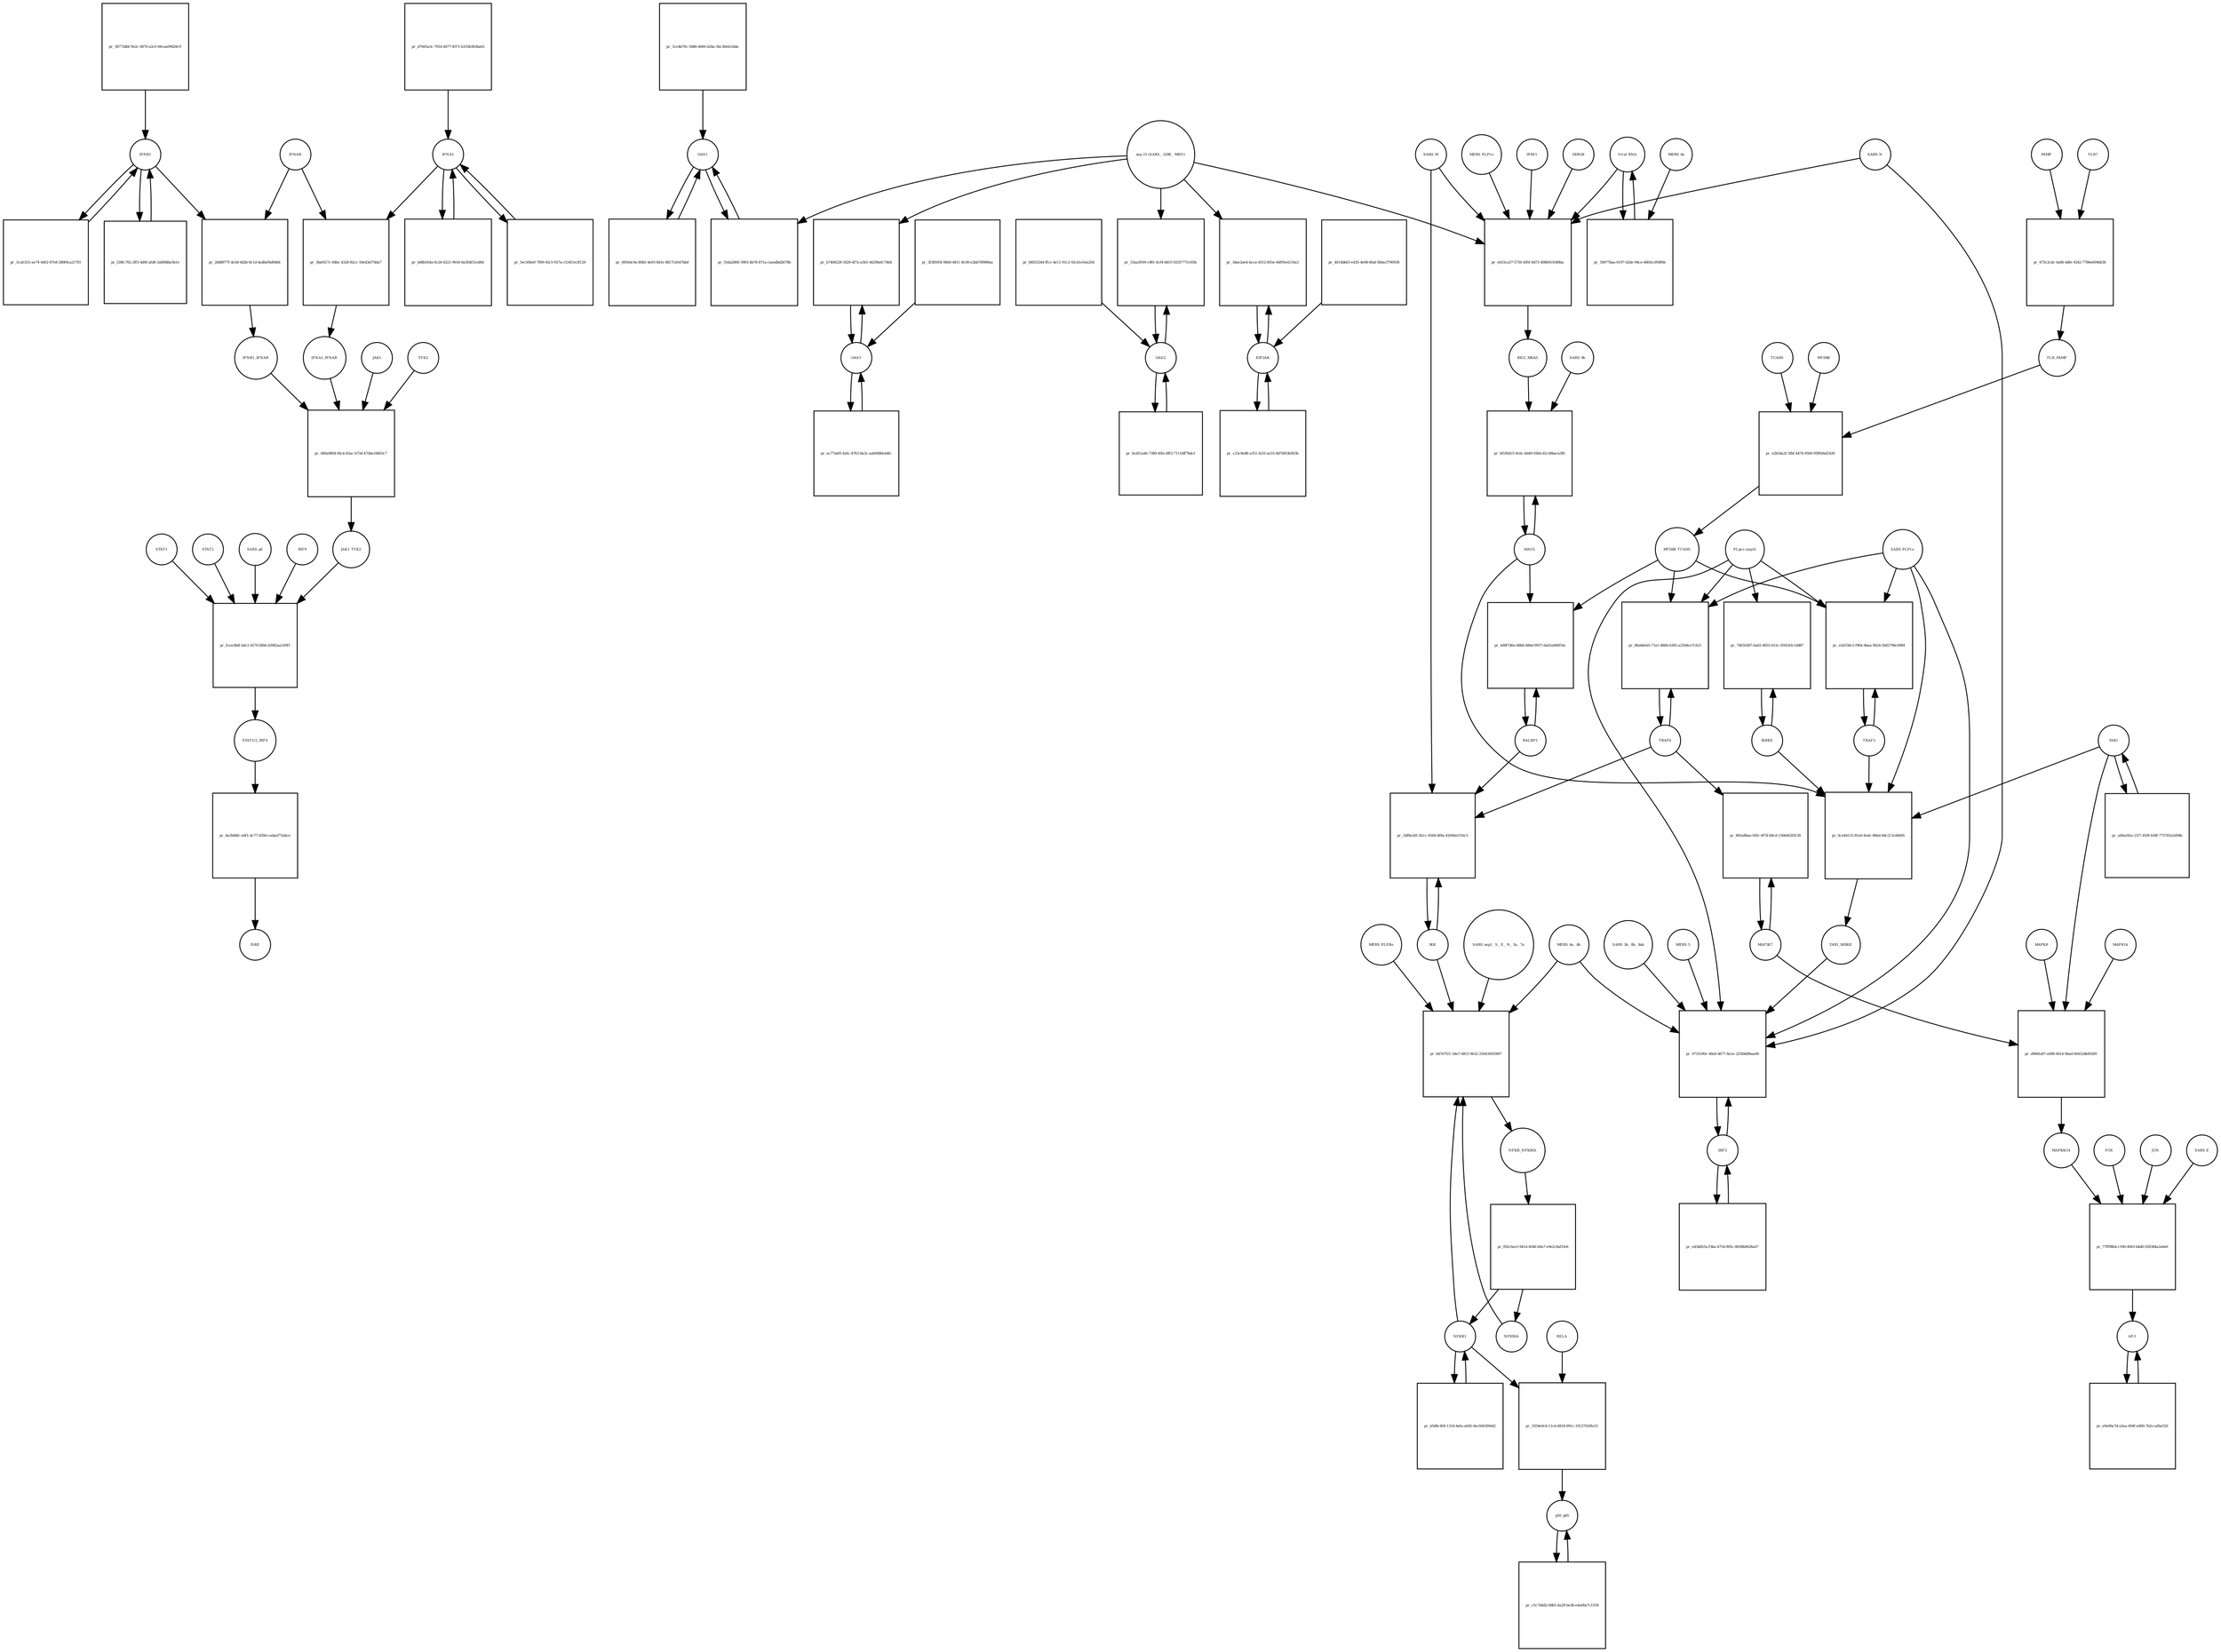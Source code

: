 strict digraph  {
IFNA1 [annotation="urn_miriam_pubmed_17911435|urn_miriam_pubmed_24362405", bipartite=0, cls=macromolecule, fontsize=4, label=IFNA1, shape=circle];
"pr_3baf417c-84bc-4328-82cc-18ed3ef74da7" [annotation="", bipartite=1, cls=process, fontsize=4, label="pr_3baf417c-84bc-4328-82cc-18ed3ef74da7", shape=square];
IFNAR [annotation=urn_miriam_pubmed_31226023, bipartite=0, cls=complex, fontsize=4, label=IFNAR, shape=circle];
IFNA1_IFNAR [annotation=urn_miriam_pubmed_31226023, bipartite=0, cls=complex, fontsize=4, label=IFNA1_IFNAR, shape=circle];
IFNB1 [annotation=urn_miriam_pubmed_24362405, bipartite=0, cls=macromolecule, fontsize=4, label=IFNB1, shape=circle];
"pr_28d8977f-dc0d-4d2b-8c1d-4a4bef4d9484" [annotation="", bipartite=1, cls=process, fontsize=4, label="pr_28d8977f-dc0d-4d2b-8c1d-4a4bef4d9484", shape=square];
IFNB1_IFNAR [annotation=urn_miriam_pubmed_31226023, bipartite=0, cls=complex, fontsize=4, label=IFNB1_IFNAR, shape=circle];
"pr_bd8b164a-6c26-4221-9616-6a504f31ed9d" [annotation="", bipartite=1, cls=process, fontsize=4, label="pr_bd8b164a-6c26-4221-9616-6a504f31ed9d", shape=square];
"pr_3cafcf21-ae74-4402-87e8-280f9ca21781" [annotation="", bipartite=1, cls=process, fontsize=4, label="pr_3cafcf21-ae74-4402-87e8-280f9ca21781", shape=square];
"pr_58772dbf-9e2c-4870-a2c0-66caa09428c9" [annotation="", bipartite=1, cls=process, fontsize=4, label="pr_58772dbf-9e2c-4870-a2c0-66caa09428c9", shape=square];
"pr_f28fc782-2ff3-4d9f-afd8-3a6f84be5b1e" [annotation="", bipartite=1, cls=process, fontsize=4, label="pr_f28fc782-2ff3-4d9f-afd8-3a6f84be5b1e", shape=square];
"pr_d7665a3c-701b-4677-8371-b103b363ba63" [annotation="", bipartite=1, cls=process, fontsize=4, label="pr_d7665a3c-701b-4677-8371-b103b363ba63", shape=square];
"pr_5ec50be0-7f89-45c5-927a-c53451e3f129" [annotation="", bipartite=1, cls=process, fontsize=4, label="pr_5ec50be0-7f89-45c5-927a-c53451e3f129", shape=square];
"STAT1/2_IRF9" [annotation=urn_miriam_pubmed_31226023, bipartite=0, cls=complex, fontsize=4, label="STAT1/2_IRF9", shape=circle];
"pr_be2b6bfc-e6f1-4c77-839d-cadaef73abce" [annotation="", bipartite=1, cls=process, fontsize=4, label="pr_be2b6bfc-e6f1-4c77-839d-cadaef73abce", shape=square];
ISRE [annotation=urn_miriam_pubmed_31226023, bipartite=0, cls=complex, fontsize=4, label=ISRE, shape=circle];
"pr_3ce4b79c-5686-4660-b24a-3bc30efe2dda" [annotation="", bipartite=1, cls=process, fontsize=4, label="pr_3ce4b79c-5686-4660-b24a-3bc30efe2dda", shape=square];
OAS1 [annotation=urn_miriam_pubmed_31226023, bipartite=0, cls=macromolecule, fontsize=4, label=OAS1, shape=circle];
"pr_4614bb63-e435-4e08-86af-fb6acf790938" [annotation="", bipartite=1, cls=process, fontsize=4, label="pr_4614bb63-e435-4e08-86af-fb6acf790938", shape=square];
EIF2AK [annotation=urn_miriam_pubmed_31226023, bipartite=0, cls=macromolecule, fontsize=4, label=EIF2AK, shape=circle];
"pr_69564c9a-80b5-4e93-8d1e-8817cb547bbd" [annotation="", bipartite=1, cls=process, fontsize=4, label="pr_69564c9a-80b5-4e93-8d1e-8817cb547bbd", shape=square];
"pr_c23c9e88-a351-421f-ae55-8d74f03b503b" [annotation="", bipartite=1, cls=process, fontsize=4, label="pr_c23c9e88-a351-421f-ae55-8d74f03b503b", shape=square];
PAMP [annotation="", bipartite=0, cls="simple chemical", fontsize=4, label=PAMP, shape=circle];
"pr_673c2cdc-4a86-4dfe-9242-7786e609d438" [annotation="", bipartite=1, cls=process, fontsize=4, label="pr_673c2cdc-4a86-4dfe-9242-7786e609d438", shape=square];
TLR7 [annotation="", bipartite=0, cls=macromolecule, fontsize=4, label=TLR7, shape=circle];
TLR_PAMP [annotation="", bipartite=0, cls=complex, fontsize=4, label=TLR_PAMP, shape=circle];
TRAF6 [annotation="", bipartite=0, cls=macromolecule, fontsize=4, label=TRAF6, shape=circle];
"pr_86ab6eb5-71a1-486b-b365-a250dce7cb21" [annotation="", bipartite=1, cls=process, fontsize=4, label="pr_86ab6eb5-71a1-486b-b365-a250dce7cb21", shape=square];
MYD88_TCAM1 [annotation="", bipartite=0, cls=complex, fontsize=4, label=MYD88_TCAM1, shape=circle];
"PLpro (nsp3)" [annotation="", bipartite=0, cls=macromolecule, fontsize=4, label="PLpro (nsp3)", shape=circle];
"SARS PLPro" [annotation=urn_miriam_pubmed_31226023, bipartite=0, cls=macromolecule, fontsize=4, label="SARS PLPro", shape=circle];
TAB1 [annotation="", bipartite=0, cls=macromolecule, fontsize=4, label=TAB1, shape=circle];
"pr_afdea92e-21f7-459f-b58f-775783a5d94b" [annotation="", bipartite=1, cls=process, fontsize=4, label="pr_afdea92e-21f7-459f-b58f-775783a5d94b", shape=square];
MAPK8 [annotation="", bipartite=0, cls=macromolecule, fontsize=4, label=MAPK8, shape=circle];
"pr_d966fa87-a088-4614-9bad-66432db49285" [annotation="", bipartite=1, cls=process, fontsize=4, label="pr_d966fa87-a088-4614-9bad-66432db49285", shape=square];
MAPK14 [annotation="", bipartite=0, cls=macromolecule, fontsize=4, label=MAPK14, shape=circle];
"MAPK8/14" [annotation="", bipartite=0, cls=complex, fontsize=4, label="MAPK8/14", shape=circle];
MAP3K7 [annotation="", bipartite=0, cls=macromolecule, fontsize=4, label=MAP3K7, shape=circle];
STAT1 [annotation=urn_miriam_pubmed_31226023, bipartite=0, cls=macromolecule, fontsize=4, label=STAT1, shape=circle];
"pr_fcea38df-bdc2-4270-bfb6-d3982aa100f1" [annotation="", bipartite=1, cls=process, fontsize=4, label="pr_fcea38df-bdc2-4270-bfb6-d3982aa100f1", shape=square];
STAT2 [annotation=urn_miriam_pubmed_31226023, bipartite=0, cls=macromolecule, fontsize=4, label=STAT2, shape=circle];
JAK1_TYK2 [annotation=urn_miriam_pubmed_31226023, bipartite=0, cls=complex, fontsize=4, label=JAK1_TYK2, shape=circle];
"SARS p6" [annotation=urn_miriam_pubmed_31226023, bipartite=0, cls=macromolecule, fontsize=4, label="SARS p6", shape=circle];
IRF9 [annotation=urn_miriam_pubmed_31226023, bipartite=0, cls=macromolecule, fontsize=4, label=IRF9, shape=circle];
JAK1 [annotation=urn_miriam_pubmed_31226023, bipartite=0, cls=macromolecule, fontsize=4, label=JAK1, shape=circle];
"pr_000a9804-f6c4-45ac-b73d-470be16603c7" [annotation="", bipartite=1, cls=process, fontsize=4, label="pr_000a9804-f6c4-45ac-b73d-470be16603c7", shape=square];
TYK2 [annotation=urn_miriam_pubmed_31226023, bipartite=0, cls=macromolecule, fontsize=4, label=TYK2, shape=circle];
"pr_84923244-ffcc-4e11-91c2-92cb1e5ea204" [annotation="", bipartite=1, cls=process, fontsize=4, label="pr_84923244-ffcc-4e11-91c2-92cb1e5ea204", shape=square];
OAS2 [annotation=urn_miriam_pubmed_31226023, bipartite=0, cls=macromolecule, fontsize=4, label=OAS2, shape=circle];
"pr_bcd51a46-7389-45fa-8ff3-71116ff7b4cf" [annotation="", bipartite=1, cls=process, fontsize=4, label="pr_bcd51a46-7389-45fa-8ff3-71116ff7b4cf", shape=square];
"pr_5f38505f-06b0-4811-8c08-e2bb70f989aa" [annotation="", bipartite=1, cls=process, fontsize=4, label="pr_5f38505f-06b0-4811-8c08-e2bb70f989aa", shape=square];
OAS3 [annotation=urn_miriam_pubmed_31226023, bipartite=0, cls=macromolecule, fontsize=4, label=OAS3, shape=circle];
"pr_ec77abf5-fa6c-4763-8a3c-aab9480e44fc" [annotation="", bipartite=1, cls=process, fontsize=4, label="pr_ec77abf5-fa6c-4763-8a3c-aab9480e44fc", shape=square];
TRAF3 [annotation="", bipartite=0, cls=macromolecule, fontsize=4, label=TRAF3, shape=circle];
"pr_e5d334c2-f964-4baa-9b24-5b82798c0984" [annotation="", bipartite=1, cls=process, fontsize=4, label="pr_e5d334c2-f964-4baa-9b24-5b82798c0984", shape=square];
"pr_805a8bae-95fc-4f7d-b9cd-1566462fd138" [annotation="", bipartite=1, cls=process, fontsize=4, label="pr_805a8bae-95fc-4f7d-b9cd-1566462fd138", shape=square];
FOS [annotation="", bipartite=0, cls=macromolecule, fontsize=4, label=FOS, shape=circle];
"pr_77ff98b4-c590-4943-b4d0-030384a2a0e6" [annotation="", bipartite=1, cls=process, fontsize=4, label="pr_77ff98b4-c590-4943-b4d0-030384a2a0e6", shape=square];
JUN [annotation="", bipartite=0, cls=macromolecule, fontsize=4, label=JUN, shape=circle];
"AP-1" [annotation="", bipartite=0, cls=complex, fontsize=4, label="AP-1", shape=circle];
"SARS E" [annotation=urn_miriam_pubmed_31226023, bipartite=0, cls=macromolecule, fontsize=4, label="SARS E", shape=circle];
"pr_e9e06e7d-a5ea-494f-a900-7b2ccafbe526" [annotation="", bipartite=1, cls=process, fontsize=4, label="pr_e9e06e7d-a5ea-494f-a900-7b2ccafbe526", shape=square];
IKK [annotation="", bipartite=0, cls=complex, fontsize=4, label=IKK, shape=circle];
"pr_2df8a3d1-82cc-4564-bf8a-42696a1f16c5" [annotation="", bipartite=1, cls=process, fontsize=4, label="pr_2df8a3d1-82cc-4564-bf8a-42696a1f16c5", shape=square];
RALBP1 [annotation="", bipartite=0, cls=macromolecule, fontsize=4, label=RALBP1, shape=circle];
"SARS M" [annotation=urn_miriam_pubmed_31226023, bipartite=0, cls=macromolecule, fontsize=4, label="SARS M", shape=circle];
NFKB_NFKBIA [annotation="", bipartite=0, cls=complex, fontsize=4, label=NFKB_NFKBIA, shape=circle];
"pr_f82c6ee3-941d-4046-b9a7-e9e2c8af1fe6" [annotation="", bipartite=1, cls=process, fontsize=4, label="pr_f82c6ee3-941d-4046-b9a7-e9e2c8af1fe6", shape=square];
NFKBIA [annotation="", bipartite=0, cls=macromolecule, fontsize=4, label=NFKBIA, shape=circle];
NFKB1 [annotation="", bipartite=0, cls=macromolecule, fontsize=4, label=NFKB1, shape=circle];
"pr_6d747f21-3da7-4815-9b32-2504345f5897" [annotation="", bipartite=1, cls=process, fontsize=4, label="pr_6d747f21-3da7-4815-9b32-2504345f5897", shape=square];
"SARS nsp1_ S_ E_ N_ 3a_ 7a" [annotation=urn_miriam_pubmed_31226023, bipartite=0, cls=macromolecule, fontsize=4, label="SARS nsp1_ S_ E_ N_ 3a_ 7a", shape=circle];
"MERS 4a_ 4b" [annotation="", bipartite=0, cls=macromolecule, fontsize=4, label="MERS 4a_ 4b", shape=circle];
"MERS PLPRo" [annotation="", bipartite=0, cls=macromolecule, fontsize=4, label="MERS PLPRo", shape=circle];
"pr_b5d8c404-1316-4efa-a645-0ec6043f44d2" [annotation="", bipartite=1, cls=process, fontsize=4, label="pr_b5d8c404-1316-4efa-a645-0ec6043f44d2", shape=square];
IKBKE [annotation="", bipartite=0, cls=macromolecule, fontsize=4, label=IKBKE, shape=circle];
"pr_74650287-6ab5-4655-b12c-959243c1dd87" [annotation="", bipartite=1, cls=process, fontsize=4, label="pr_74650287-6ab5-4655-b12c-959243c1dd87", shape=square];
"pr_4ce44115-81e0-4edc-8b6d-9dc213cd4b95" [annotation="", bipartite=1, cls=process, fontsize=4, label="pr_4ce44115-81e0-4edc-8b6d-9dc213cd4b95", shape=square];
TAB1_IKBKE [annotation="", bipartite=0, cls=complex, fontsize=4, label=TAB1_IKBKE, shape=circle];
MAVS [annotation="", bipartite=0, cls=macromolecule, fontsize=4, label=MAVS, shape=circle];
IRF3 [annotation="", bipartite=0, cls=macromolecule, fontsize=4, label=IRF3, shape=circle];
"pr_0716190c-48a9-4677-8a1e-22584d9baa06" [annotation="", bipartite=1, cls=process, fontsize=4, label="pr_0716190c-48a9-4677-8a1e-22584d9baa06", shape=square];
"SARS 3b_ 8b_ 8ab" [annotation=urn_miriam_pubmed_31226023, bipartite=0, cls=macromolecule, fontsize=4, label="SARS 3b_ 8b_ 8ab", shape=circle];
"MERS 5" [annotation="", bipartite=0, cls=macromolecule, fontsize=4, label="MERS 5", shape=circle];
"SARS N" [annotation="", bipartite=0, cls=macromolecule, fontsize=4, label="SARS N", shape=circle];
"pr_e43dd55a-f3ba-4754-895c-8658b0628a47" [annotation="", bipartite=1, cls=process, fontsize=4, label="pr_e43dd55a-f3ba-4754-895c-8658b0628a47", shape=square];
TCAM1 [annotation="", bipartite=0, cls=macromolecule, fontsize=4, label=TCAM1, shape=circle];
"pr_e2b54a2f-5fbf-4474-9569-95ffb9af2420" [annotation="", bipartite=1, cls=process, fontsize=4, label="pr_e2b54a2f-5fbf-4474-9569-95ffb9af2420", shape=square];
MYD88 [annotation=urn_miriam_pubmed_31226023, bipartite=0, cls=macromolecule, fontsize=4, label=MYD88, shape=circle];
"pr_4d0f7d0a-68b0-484d-9937-da02a946f54c" [annotation="", bipartite=1, cls=process, fontsize=4, label="pr_4d0f7d0a-68b0-484d-9937-da02a946f54c", shape=square];
RELA [annotation="", bipartite=0, cls=macromolecule, fontsize=4, label=RELA, shape=circle];
"pr_3354e0c6-11cd-4818-891c-19127020fe23" [annotation="", bipartite=1, cls=process, fontsize=4, label="pr_3354e0c6-11cd-4818-891c-19127020fe23", shape=square];
p50_p65 [annotation="", bipartite=0, cls=complex, fontsize=4, label=p50_p65, shape=circle];
"pr_c5c7d4d2-0db5-4a29-be3b-e4a00a7c1559" [annotation="", bipartite=1, cls=process, fontsize=4, label="pr_c5c7d4d2-0db5-4a29-be3b-e4a00a7c1559", shape=square];
IFIH1 [annotation="", bipartite=0, cls=macromolecule, fontsize=4, label=IFIH1, shape=circle];
"pr_eb15ca37-5750-495f-8d73-408b915049ba" [annotation="", bipartite=1, cls=process, fontsize=4, label="pr_eb15ca37-5750-495f-8d73-408b915049ba", shape=square];
DDX58 [annotation="", bipartite=0, cls=macromolecule, fontsize=4, label=DDX58, shape=circle];
RIG1_MDA5 [annotation="", bipartite=0, cls=complex, fontsize=4, label=RIG1_MDA5, shape=circle];
"Viral RNA" [annotation="", bipartite=0, cls="simple chemical", fontsize=4, label="Viral RNA", shape=circle];
"nsp 15 (SARS_ 229E_ MHV)" [annotation=urn_miriam_pubmed_31226023, bipartite=0, cls=macromolecule, fontsize=4, label="nsp 15 (SARS_ 229E_ MHV)", shape=circle];
"MERS PLPro" [annotation="", bipartite=0, cls=macromolecule, fontsize=4, label="MERS PLPro", shape=circle];
"pr_bf1f6d15-9c0c-4d49-9364-d2c49baca3f6" [annotation="", bipartite=1, cls=process, fontsize=4, label="pr_bf1f6d15-9c0c-4d49-9364-d2c49baca3f6", shape=square];
"SARS 9b" [annotation=urn_miriam_pubmed_31226023, bipartite=0, cls=macromolecule, fontsize=4, label="SARS 9b", shape=circle];
"pr_b7408229-1829-4f7a-a5b1-4629befc74b4" [annotation="", bipartite=1, cls=process, fontsize=4, label="pr_b7408229-1829-4f7a-a5b1-4629befc74b4", shape=square];
"pr_33aa3939-c981-4cf4-8d15-9235777e165b" [annotation="", bipartite=1, cls=process, fontsize=4, label="pr_33aa3939-c981-4cf4-8d15-9235777e165b", shape=square];
"pr_55da2860-3993-4b78-871a-caeadbd2678b" [annotation="", bipartite=1, cls=process, fontsize=4, label="pr_55da2860-3993-4b78-871a-caeadbd2678b", shape=square];
"pr_3dae2ae4-bcca-4512-855e-46f05e4110a3" [annotation="", bipartite=1, cls=process, fontsize=4, label="pr_3dae2ae4-bcca-4512-855e-46f05e4110a3", shape=square];
"pr_30977baa-6197-42de-94ce-d6041cf69f6b" [annotation="", bipartite=1, cls=process, fontsize=4, label="pr_30977baa-6197-42de-94ce-d6041cf69f6b", shape=square];
"MERS 4a" [annotation="", bipartite=0, cls=macromolecule, fontsize=4, label="MERS 4a", shape=circle];
IFNA1 -> "pr_3baf417c-84bc-4328-82cc-18ed3ef74da7"  [annotation="", interaction_type=consumption];
IFNA1 -> "pr_bd8b164a-6c26-4221-9616-6a504f31ed9d"  [annotation="", interaction_type=consumption];
IFNA1 -> "pr_5ec50be0-7f89-45c5-927a-c53451e3f129"  [annotation="", interaction_type=consumption];
"pr_3baf417c-84bc-4328-82cc-18ed3ef74da7" -> IFNA1_IFNAR  [annotation="", interaction_type=production];
IFNAR -> "pr_3baf417c-84bc-4328-82cc-18ed3ef74da7"  [annotation="", interaction_type=consumption];
IFNAR -> "pr_28d8977f-dc0d-4d2b-8c1d-4a4bef4d9484"  [annotation="", interaction_type=consumption];
IFNA1_IFNAR -> "pr_000a9804-f6c4-45ac-b73d-470be16603c7"  [annotation=urn_miriam_pubmed_31226023, interaction_type=catalysis];
IFNB1 -> "pr_28d8977f-dc0d-4d2b-8c1d-4a4bef4d9484"  [annotation="", interaction_type=consumption];
IFNB1 -> "pr_3cafcf21-ae74-4402-87e8-280f9ca21781"  [annotation="", interaction_type=consumption];
IFNB1 -> "pr_f28fc782-2ff3-4d9f-afd8-3a6f84be5b1e"  [annotation="", interaction_type=consumption];
"pr_28d8977f-dc0d-4d2b-8c1d-4a4bef4d9484" -> IFNB1_IFNAR  [annotation="", interaction_type=production];
IFNB1_IFNAR -> "pr_000a9804-f6c4-45ac-b73d-470be16603c7"  [annotation=urn_miriam_pubmed_31226023, interaction_type=catalysis];
"pr_bd8b164a-6c26-4221-9616-6a504f31ed9d" -> IFNA1  [annotation="", interaction_type=production];
"pr_3cafcf21-ae74-4402-87e8-280f9ca21781" -> IFNB1  [annotation="", interaction_type=production];
"pr_58772dbf-9e2c-4870-a2c0-66caa09428c9" -> IFNB1  [annotation="", interaction_type=production];
"pr_f28fc782-2ff3-4d9f-afd8-3a6f84be5b1e" -> IFNB1  [annotation="", interaction_type=production];
"pr_d7665a3c-701b-4677-8371-b103b363ba63" -> IFNA1  [annotation="", interaction_type=production];
"pr_5ec50be0-7f89-45c5-927a-c53451e3f129" -> IFNA1  [annotation="", interaction_type=production];
"STAT1/2_IRF9" -> "pr_be2b6bfc-e6f1-4c77-839d-cadaef73abce"  [annotation="", interaction_type=consumption];
"pr_be2b6bfc-e6f1-4c77-839d-cadaef73abce" -> ISRE  [annotation="", interaction_type=production];
"pr_3ce4b79c-5686-4660-b24a-3bc30efe2dda" -> OAS1  [annotation="", interaction_type=production];
OAS1 -> "pr_69564c9a-80b5-4e93-8d1e-8817cb547bbd"  [annotation="", interaction_type=consumption];
OAS1 -> "pr_55da2860-3993-4b78-871a-caeadbd2678b"  [annotation="", interaction_type=consumption];
"pr_4614bb63-e435-4e08-86af-fb6acf790938" -> EIF2AK  [annotation="", interaction_type=production];
EIF2AK -> "pr_c23c9e88-a351-421f-ae55-8d74f03b503b"  [annotation="", interaction_type=consumption];
EIF2AK -> "pr_3dae2ae4-bcca-4512-855e-46f05e4110a3"  [annotation="", interaction_type=consumption];
"pr_69564c9a-80b5-4e93-8d1e-8817cb547bbd" -> OAS1  [annotation="", interaction_type=production];
"pr_c23c9e88-a351-421f-ae55-8d74f03b503b" -> EIF2AK  [annotation="", interaction_type=production];
PAMP -> "pr_673c2cdc-4a86-4dfe-9242-7786e609d438"  [annotation="", interaction_type=consumption];
"pr_673c2cdc-4a86-4dfe-9242-7786e609d438" -> TLR_PAMP  [annotation="", interaction_type=production];
TLR7 -> "pr_673c2cdc-4a86-4dfe-9242-7786e609d438"  [annotation="", interaction_type=consumption];
TLR_PAMP -> "pr_e2b54a2f-5fbf-4474-9569-95ffb9af2420"  [annotation="", interaction_type=catalysis];
TRAF6 -> "pr_86ab6eb5-71a1-486b-b365-a250dce7cb21"  [annotation="", interaction_type=consumption];
TRAF6 -> "pr_805a8bae-95fc-4f7d-b9cd-1566462fd138"  [annotation="", interaction_type=catalysis];
TRAF6 -> "pr_2df8a3d1-82cc-4564-bf8a-42696a1f16c5"  [annotation="", interaction_type=catalysis];
"pr_86ab6eb5-71a1-486b-b365-a250dce7cb21" -> TRAF6  [annotation="", interaction_type=production];
MYD88_TCAM1 -> "pr_86ab6eb5-71a1-486b-b365-a250dce7cb21"  [annotation=urn_miriam_pubmed_31226023, interaction_type=catalysis];
MYD88_TCAM1 -> "pr_e5d334c2-f964-4baa-9b24-5b82798c0984"  [annotation="", interaction_type=catalysis];
MYD88_TCAM1 -> "pr_4d0f7d0a-68b0-484d-9937-da02a946f54c"  [annotation="", interaction_type=catalysis];
"PLpro (nsp3)" -> "pr_86ab6eb5-71a1-486b-b365-a250dce7cb21"  [annotation=urn_miriam_pubmed_31226023, interaction_type=inhibition];
"PLpro (nsp3)" -> "pr_e5d334c2-f964-4baa-9b24-5b82798c0984"  [annotation="", interaction_type=inhibition];
"PLpro (nsp3)" -> "pr_74650287-6ab5-4655-b12c-959243c1dd87"  [annotation="", interaction_type=inhibition];
"PLpro (nsp3)" -> "pr_0716190c-48a9-4677-8a1e-22584d9baa06"  [annotation="", interaction_type=inhibition];
"SARS PLPro" -> "pr_86ab6eb5-71a1-486b-b365-a250dce7cb21"  [annotation=urn_miriam_pubmed_31226023, interaction_type=inhibition];
"SARS PLPro" -> "pr_e5d334c2-f964-4baa-9b24-5b82798c0984"  [annotation="", interaction_type=inhibition];
"SARS PLPro" -> "pr_4ce44115-81e0-4edc-8b6d-9dc213cd4b95"  [annotation="", interaction_type=inhibition];
"SARS PLPro" -> "pr_0716190c-48a9-4677-8a1e-22584d9baa06"  [annotation="", interaction_type=inhibition];
TAB1 -> "pr_afdea92e-21f7-459f-b58f-775783a5d94b"  [annotation="", interaction_type=consumption];
TAB1 -> "pr_d966fa87-a088-4614-9bad-66432db49285"  [annotation="", interaction_type=catalysis];
TAB1 -> "pr_4ce44115-81e0-4edc-8b6d-9dc213cd4b95"  [annotation="", interaction_type=consumption];
"pr_afdea92e-21f7-459f-b58f-775783a5d94b" -> TAB1  [annotation="", interaction_type=production];
MAPK8 -> "pr_d966fa87-a088-4614-9bad-66432db49285"  [annotation="", interaction_type=consumption];
"pr_d966fa87-a088-4614-9bad-66432db49285" -> "MAPK8/14"  [annotation="", interaction_type=production];
MAPK14 -> "pr_d966fa87-a088-4614-9bad-66432db49285"  [annotation="", interaction_type=consumption];
"MAPK8/14" -> "pr_77ff98b4-c590-4943-b4d0-030384a2a0e6"  [annotation="", interaction_type=catalysis];
MAP3K7 -> "pr_d966fa87-a088-4614-9bad-66432db49285"  [annotation="", interaction_type=catalysis];
MAP3K7 -> "pr_805a8bae-95fc-4f7d-b9cd-1566462fd138"  [annotation="", interaction_type=consumption];
STAT1 -> "pr_fcea38df-bdc2-4270-bfb6-d3982aa100f1"  [annotation="", interaction_type=consumption];
"pr_fcea38df-bdc2-4270-bfb6-d3982aa100f1" -> "STAT1/2_IRF9"  [annotation="", interaction_type=production];
STAT2 -> "pr_fcea38df-bdc2-4270-bfb6-d3982aa100f1"  [annotation="", interaction_type=consumption];
JAK1_TYK2 -> "pr_fcea38df-bdc2-4270-bfb6-d3982aa100f1"  [annotation=urn_miriam_pubmed_31226023, interaction_type=catalysis];
"SARS p6" -> "pr_fcea38df-bdc2-4270-bfb6-d3982aa100f1"  [annotation=urn_miriam_pubmed_31226023, interaction_type=inhibition];
IRF9 -> "pr_fcea38df-bdc2-4270-bfb6-d3982aa100f1"  [annotation="", interaction_type=consumption];
JAK1 -> "pr_000a9804-f6c4-45ac-b73d-470be16603c7"  [annotation="", interaction_type=consumption];
"pr_000a9804-f6c4-45ac-b73d-470be16603c7" -> JAK1_TYK2  [annotation="", interaction_type=production];
TYK2 -> "pr_000a9804-f6c4-45ac-b73d-470be16603c7"  [annotation="", interaction_type=consumption];
"pr_84923244-ffcc-4e11-91c2-92cb1e5ea204" -> OAS2  [annotation="", interaction_type=production];
OAS2 -> "pr_bcd51a46-7389-45fa-8ff3-71116ff7b4cf"  [annotation="", interaction_type=consumption];
OAS2 -> "pr_33aa3939-c981-4cf4-8d15-9235777e165b"  [annotation="", interaction_type=consumption];
"pr_bcd51a46-7389-45fa-8ff3-71116ff7b4cf" -> OAS2  [annotation="", interaction_type=production];
"pr_5f38505f-06b0-4811-8c08-e2bb70f989aa" -> OAS3  [annotation="", interaction_type=production];
OAS3 -> "pr_ec77abf5-fa6c-4763-8a3c-aab9480e44fc"  [annotation="", interaction_type=consumption];
OAS3 -> "pr_b7408229-1829-4f7a-a5b1-4629befc74b4"  [annotation="", interaction_type=consumption];
"pr_ec77abf5-fa6c-4763-8a3c-aab9480e44fc" -> OAS3  [annotation="", interaction_type=production];
TRAF3 -> "pr_e5d334c2-f964-4baa-9b24-5b82798c0984"  [annotation="", interaction_type=consumption];
TRAF3 -> "pr_4ce44115-81e0-4edc-8b6d-9dc213cd4b95"  [annotation="", interaction_type=catalysis];
"pr_e5d334c2-f964-4baa-9b24-5b82798c0984" -> TRAF3  [annotation="", interaction_type=production];
"pr_805a8bae-95fc-4f7d-b9cd-1566462fd138" -> MAP3K7  [annotation="", interaction_type=production];
FOS -> "pr_77ff98b4-c590-4943-b4d0-030384a2a0e6"  [annotation="", interaction_type=consumption];
"pr_77ff98b4-c590-4943-b4d0-030384a2a0e6" -> "AP-1"  [annotation="", interaction_type=production];
JUN -> "pr_77ff98b4-c590-4943-b4d0-030384a2a0e6"  [annotation="", interaction_type=consumption];
"AP-1" -> "pr_e9e06e7d-a5ea-494f-a900-7b2ccafbe526"  [annotation="", interaction_type=consumption];
"SARS E" -> "pr_77ff98b4-c590-4943-b4d0-030384a2a0e6"  [annotation="", interaction_type=catalysis];
"pr_e9e06e7d-a5ea-494f-a900-7b2ccafbe526" -> "AP-1"  [annotation="", interaction_type=production];
IKK -> "pr_2df8a3d1-82cc-4564-bf8a-42696a1f16c5"  [annotation="", interaction_type=consumption];
IKK -> "pr_6d747f21-3da7-4815-9b32-2504345f5897"  [annotation="", interaction_type=inhibition];
"pr_2df8a3d1-82cc-4564-bf8a-42696a1f16c5" -> IKK  [annotation="", interaction_type=production];
RALBP1 -> "pr_2df8a3d1-82cc-4564-bf8a-42696a1f16c5"  [annotation="", interaction_type=catalysis];
RALBP1 -> "pr_4d0f7d0a-68b0-484d-9937-da02a946f54c"  [annotation="", interaction_type=consumption];
"SARS M" -> "pr_2df8a3d1-82cc-4564-bf8a-42696a1f16c5"  [annotation="", interaction_type=inhibition];
"SARS M" -> "pr_eb15ca37-5750-495f-8d73-408b915049ba"  [annotation="", interaction_type=inhibition];
NFKB_NFKBIA -> "pr_f82c6ee3-941d-4046-b9a7-e9e2c8af1fe6"  [annotation="", interaction_type=consumption];
"pr_f82c6ee3-941d-4046-b9a7-e9e2c8af1fe6" -> NFKBIA  [annotation="", interaction_type=production];
"pr_f82c6ee3-941d-4046-b9a7-e9e2c8af1fe6" -> NFKB1  [annotation="", interaction_type=production];
NFKBIA -> "pr_6d747f21-3da7-4815-9b32-2504345f5897"  [annotation="", interaction_type=consumption];
NFKB1 -> "pr_6d747f21-3da7-4815-9b32-2504345f5897"  [annotation="", interaction_type=consumption];
NFKB1 -> "pr_b5d8c404-1316-4efa-a645-0ec6043f44d2"  [annotation="", interaction_type=consumption];
NFKB1 -> "pr_3354e0c6-11cd-4818-891c-19127020fe23"  [annotation="", interaction_type=consumption];
"pr_6d747f21-3da7-4815-9b32-2504345f5897" -> NFKB_NFKBIA  [annotation="", interaction_type=production];
"SARS nsp1_ S_ E_ N_ 3a_ 7a" -> "pr_6d747f21-3da7-4815-9b32-2504345f5897"  [annotation="", interaction_type=catalysis];
"MERS 4a_ 4b" -> "pr_6d747f21-3da7-4815-9b32-2504345f5897"  [annotation="", interaction_type=inhibition];
"MERS 4a_ 4b" -> "pr_0716190c-48a9-4677-8a1e-22584d9baa06"  [annotation="", interaction_type=inhibition];
"MERS PLPRo" -> "pr_6d747f21-3da7-4815-9b32-2504345f5897"  [annotation="", interaction_type=inhibition];
"pr_b5d8c404-1316-4efa-a645-0ec6043f44d2" -> NFKB1  [annotation="", interaction_type=production];
IKBKE -> "pr_74650287-6ab5-4655-b12c-959243c1dd87"  [annotation="", interaction_type=consumption];
IKBKE -> "pr_4ce44115-81e0-4edc-8b6d-9dc213cd4b95"  [annotation="", interaction_type=consumption];
"pr_74650287-6ab5-4655-b12c-959243c1dd87" -> IKBKE  [annotation="", interaction_type=production];
"pr_4ce44115-81e0-4edc-8b6d-9dc213cd4b95" -> TAB1_IKBKE  [annotation="", interaction_type=production];
TAB1_IKBKE -> "pr_0716190c-48a9-4677-8a1e-22584d9baa06"  [annotation="", interaction_type=catalysis];
MAVS -> "pr_4ce44115-81e0-4edc-8b6d-9dc213cd4b95"  [annotation="", interaction_type=catalysis];
MAVS -> "pr_4d0f7d0a-68b0-484d-9937-da02a946f54c"  [annotation="", interaction_type=catalysis];
MAVS -> "pr_bf1f6d15-9c0c-4d49-9364-d2c49baca3f6"  [annotation="", interaction_type=consumption];
IRF3 -> "pr_0716190c-48a9-4677-8a1e-22584d9baa06"  [annotation="", interaction_type=consumption];
IRF3 -> "pr_e43dd55a-f3ba-4754-895c-8658b0628a47"  [annotation="", interaction_type=consumption];
"pr_0716190c-48a9-4677-8a1e-22584d9baa06" -> IRF3  [annotation="", interaction_type=production];
"SARS 3b_ 8b_ 8ab" -> "pr_0716190c-48a9-4677-8a1e-22584d9baa06"  [annotation="", interaction_type=inhibition];
"MERS 5" -> "pr_0716190c-48a9-4677-8a1e-22584d9baa06"  [annotation="", interaction_type=inhibition];
"SARS N" -> "pr_0716190c-48a9-4677-8a1e-22584d9baa06"  [annotation="", interaction_type=inhibition];
"SARS N" -> "pr_eb15ca37-5750-495f-8d73-408b915049ba"  [annotation="", interaction_type=inhibition];
"pr_e43dd55a-f3ba-4754-895c-8658b0628a47" -> IRF3  [annotation="", interaction_type=production];
TCAM1 -> "pr_e2b54a2f-5fbf-4474-9569-95ffb9af2420"  [annotation="", interaction_type=consumption];
"pr_e2b54a2f-5fbf-4474-9569-95ffb9af2420" -> MYD88_TCAM1  [annotation="", interaction_type=production];
MYD88 -> "pr_e2b54a2f-5fbf-4474-9569-95ffb9af2420"  [annotation="", interaction_type=consumption];
"pr_4d0f7d0a-68b0-484d-9937-da02a946f54c" -> RALBP1  [annotation="", interaction_type=production];
RELA -> "pr_3354e0c6-11cd-4818-891c-19127020fe23"  [annotation="", interaction_type=consumption];
"pr_3354e0c6-11cd-4818-891c-19127020fe23" -> p50_p65  [annotation="", interaction_type=production];
p50_p65 -> "pr_c5c7d4d2-0db5-4a29-be3b-e4a00a7c1559"  [annotation="", interaction_type=consumption];
"pr_c5c7d4d2-0db5-4a29-be3b-e4a00a7c1559" -> p50_p65  [annotation="", interaction_type=production];
IFIH1 -> "pr_eb15ca37-5750-495f-8d73-408b915049ba"  [annotation="", interaction_type=consumption];
"pr_eb15ca37-5750-495f-8d73-408b915049ba" -> RIG1_MDA5  [annotation="", interaction_type=production];
DDX58 -> "pr_eb15ca37-5750-495f-8d73-408b915049ba"  [annotation="", interaction_type=consumption];
RIG1_MDA5 -> "pr_bf1f6d15-9c0c-4d49-9364-d2c49baca3f6"  [annotation="", interaction_type=catalysis];
"Viral RNA" -> "pr_eb15ca37-5750-495f-8d73-408b915049ba"  [annotation="", interaction_type=catalysis];
"Viral RNA" -> "pr_30977baa-6197-42de-94ce-d6041cf69f6b"  [annotation="", interaction_type=consumption];
"nsp 15 (SARS_ 229E_ MHV)" -> "pr_eb15ca37-5750-495f-8d73-408b915049ba"  [annotation="", interaction_type=inhibition];
"nsp 15 (SARS_ 229E_ MHV)" -> "pr_b7408229-1829-4f7a-a5b1-4629befc74b4"  [annotation="", interaction_type=inhibition];
"nsp 15 (SARS_ 229E_ MHV)" -> "pr_33aa3939-c981-4cf4-8d15-9235777e165b"  [annotation="", interaction_type=inhibition];
"nsp 15 (SARS_ 229E_ MHV)" -> "pr_55da2860-3993-4b78-871a-caeadbd2678b"  [annotation="", interaction_type=inhibition];
"nsp 15 (SARS_ 229E_ MHV)" -> "pr_3dae2ae4-bcca-4512-855e-46f05e4110a3"  [annotation="", interaction_type=inhibition];
"MERS PLPro" -> "pr_eb15ca37-5750-495f-8d73-408b915049ba"  [annotation="", interaction_type=inhibition];
"pr_bf1f6d15-9c0c-4d49-9364-d2c49baca3f6" -> MAVS  [annotation="", interaction_type=production];
"SARS 9b" -> "pr_bf1f6d15-9c0c-4d49-9364-d2c49baca3f6"  [annotation="", interaction_type=inhibition];
"pr_b7408229-1829-4f7a-a5b1-4629befc74b4" -> OAS3  [annotation="", interaction_type=production];
"pr_33aa3939-c981-4cf4-8d15-9235777e165b" -> OAS2  [annotation="", interaction_type=production];
"pr_55da2860-3993-4b78-871a-caeadbd2678b" -> OAS1  [annotation="", interaction_type=production];
"pr_3dae2ae4-bcca-4512-855e-46f05e4110a3" -> EIF2AK  [annotation="", interaction_type=production];
"pr_30977baa-6197-42de-94ce-d6041cf69f6b" -> "Viral RNA"  [annotation="", interaction_type=production];
"MERS 4a" -> "pr_30977baa-6197-42de-94ce-d6041cf69f6b"  [annotation="", interaction_type=inhibition];
}
